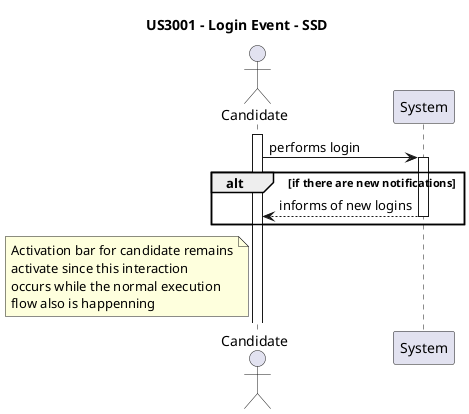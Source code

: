 @startuml
'https://plantuml.com/sequence-diagram

title US3001 - Login Event - SSD

actor Candidate as candidate
participant System as system


activate candidate
candidate -> system:  performs login
activate system

alt if there are new notifications
system --> candidate : informs of new logins
deactivate system
end alt

activate candidate

note left of candidate
Activation bar for candidate remains
activate since this interaction
occurs while the normal execution
flow also is happenning
end note

@enduml
